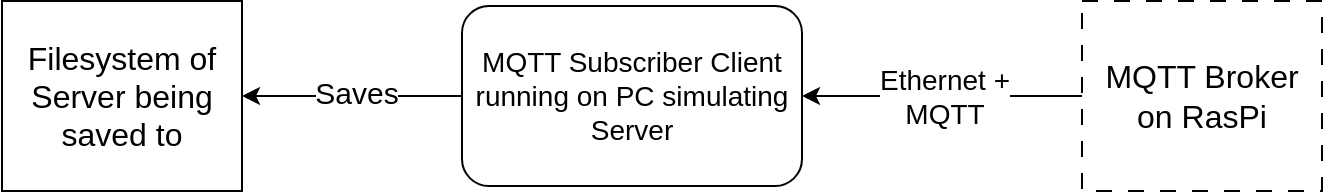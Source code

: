<mxfile version="23.1.5" type="device" pages="3">
  <diagram name="Page-1" id="ZuLdZFRSC25KPuWfdzRQ">
    <mxGraphModel dx="1050" dy="717" grid="1" gridSize="10" guides="1" tooltips="1" connect="1" arrows="1" fold="1" page="1" pageScale="1" pageWidth="850" pageHeight="1100" math="0" shadow="0">
      <root>
        <mxCell id="0" />
        <mxCell id="1" parent="0" />
        <mxCell id="Jv6W1fHznjeRRxmJ9ub2-4" style="edgeStyle=orthogonalEdgeStyle;rounded=0;orthogonalLoop=1;jettySize=auto;html=1;exitX=0;exitY=0.5;exitDx=0;exitDy=0;entryX=1;entryY=0.5;entryDx=0;entryDy=0;" edge="1" parent="1" source="Jv6W1fHznjeRRxmJ9ub2-2" target="Jv6W1fHznjeRRxmJ9ub2-5">
          <mxGeometry relative="1" as="geometry">
            <mxPoint x="200" y="415" as="targetPoint" />
          </mxGeometry>
        </mxCell>
        <mxCell id="Jv6W1fHznjeRRxmJ9ub2-10" value="&lt;font style=&quot;font-size: 15px;&quot;&gt;Saves&lt;/font&gt;" style="edgeLabel;html=1;align=center;verticalAlign=middle;resizable=0;points=[];" vertex="1" connectable="0" parent="Jv6W1fHznjeRRxmJ9ub2-4">
          <mxGeometry x="-0.033" y="-2" relative="1" as="geometry">
            <mxPoint as="offset" />
          </mxGeometry>
        </mxCell>
        <mxCell id="Jv6W1fHznjeRRxmJ9ub2-2" value="&lt;font style=&quot;font-size: 14px;&quot;&gt;MQTT Subscriber Client running on PC simulating Server&lt;/font&gt;" style="rounded=1;whiteSpace=wrap;html=1;" vertex="1" parent="1">
          <mxGeometry x="340" y="370" width="170" height="90" as="geometry" />
        </mxCell>
        <mxCell id="Jv6W1fHznjeRRxmJ9ub2-5" value="&lt;font style=&quot;font-size: 16px;&quot;&gt;Filesystem of Server being saved to&lt;/font&gt;" style="rounded=0;whiteSpace=wrap;html=1;" vertex="1" parent="1">
          <mxGeometry x="110" y="367.5" width="120" height="95" as="geometry" />
        </mxCell>
        <mxCell id="Jv6W1fHznjeRRxmJ9ub2-7" style="edgeStyle=orthogonalEdgeStyle;rounded=0;orthogonalLoop=1;jettySize=auto;html=1;exitX=0;exitY=0.5;exitDx=0;exitDy=0;entryX=1;entryY=0.5;entryDx=0;entryDy=0;" edge="1" parent="1" source="Jv6W1fHznjeRRxmJ9ub2-6" target="Jv6W1fHznjeRRxmJ9ub2-2">
          <mxGeometry relative="1" as="geometry" />
        </mxCell>
        <mxCell id="Jv6W1fHznjeRRxmJ9ub2-9" value="&lt;font style=&quot;font-size: 14px;&quot;&gt;Ethernet + &lt;br&gt;MQTT&lt;/font&gt;" style="edgeLabel;html=1;align=center;verticalAlign=middle;resizable=0;points=[];" vertex="1" connectable="0" parent="Jv6W1fHznjeRRxmJ9ub2-7">
          <mxGeometry x="-0.011" relative="1" as="geometry">
            <mxPoint as="offset" />
          </mxGeometry>
        </mxCell>
        <mxCell id="Jv6W1fHznjeRRxmJ9ub2-6" value="&lt;font style=&quot;font-size: 16px;&quot;&gt;MQTT Broker on RasPi&lt;/font&gt;" style="rounded=0;whiteSpace=wrap;html=1;dashed=1;dashPattern=8 8;" vertex="1" parent="1">
          <mxGeometry x="650" y="367.5" width="120" height="95" as="geometry" />
        </mxCell>
      </root>
    </mxGraphModel>
  </diagram>
  <diagram id="b9-VwAvBb4P2ocv7nU0R" name="Page-2">
    <mxGraphModel dx="1900" dy="717" grid="1" gridSize="10" guides="1" tooltips="1" connect="1" arrows="1" fold="1" page="1" pageScale="1" pageWidth="850" pageHeight="1100" math="0" shadow="0">
      <root>
        <mxCell id="0" />
        <mxCell id="1" parent="0" />
        <mxCell id="7VbUB4FoILP9NTpHfPWD-11" style="edgeStyle=orthogonalEdgeStyle;rounded=0;orthogonalLoop=1;jettySize=auto;html=1;exitX=1;exitY=0.5;exitDx=0;exitDy=0;" edge="1" parent="1" source="7VbUB4FoILP9NTpHfPWD-1" target="7VbUB4FoILP9NTpHfPWD-2">
          <mxGeometry relative="1" as="geometry" />
        </mxCell>
        <mxCell id="7VbUB4FoILP9NTpHfPWD-1" value="&lt;font style=&quot;font-size: 14px;&quot;&gt;MQTT Subscriber&lt;/font&gt;" style="rounded=1;whiteSpace=wrap;html=1;" vertex="1" parent="1">
          <mxGeometry x="-90" y="340" width="180" height="120" as="geometry" />
        </mxCell>
        <mxCell id="7VbUB4FoILP9NTpHfPWD-7" style="edgeStyle=orthogonalEdgeStyle;rounded=0;orthogonalLoop=1;jettySize=auto;html=1;exitX=1;exitY=0.5;exitDx=0;exitDy=0;entryX=0;entryY=0.5;entryDx=0;entryDy=0;" edge="1" parent="1" source="7VbUB4FoILP9NTpHfPWD-2" target="7VbUB4FoILP9NTpHfPWD-3">
          <mxGeometry relative="1" as="geometry">
            <Array as="points">
              <mxPoint x="540" y="400" />
              <mxPoint x="540" y="310" />
            </Array>
          </mxGeometry>
        </mxCell>
        <mxCell id="7VbUB4FoILP9NTpHfPWD-8" style="edgeStyle=orthogonalEdgeStyle;rounded=0;orthogonalLoop=1;jettySize=auto;html=1;exitX=1;exitY=0.5;exitDx=0;exitDy=0;entryX=0;entryY=0.5;entryDx=0;entryDy=0;" edge="1" parent="1" source="7VbUB4FoILP9NTpHfPWD-2" target="7VbUB4FoILP9NTpHfPWD-4">
          <mxGeometry relative="1" as="geometry" />
        </mxCell>
        <mxCell id="7VbUB4FoILP9NTpHfPWD-9" style="edgeStyle=orthogonalEdgeStyle;rounded=0;orthogonalLoop=1;jettySize=auto;html=1;exitX=1;exitY=0.5;exitDx=0;exitDy=0;entryX=0;entryY=0.5;entryDx=0;entryDy=0;" edge="1" parent="1" source="7VbUB4FoILP9NTpHfPWD-2" target="7VbUB4FoILP9NTpHfPWD-5">
          <mxGeometry relative="1" as="geometry">
            <Array as="points">
              <mxPoint x="540" y="400" />
              <mxPoint x="540" y="510" />
            </Array>
          </mxGeometry>
        </mxCell>
        <mxCell id="7VbUB4FoILP9NTpHfPWD-10" value="&lt;font style=&quot;font-size: 16px;&quot;&gt;Select via Username&lt;br&gt;in MQTT message&lt;br&gt;&lt;/font&gt;" style="edgeLabel;html=1;align=center;verticalAlign=middle;resizable=0;points=[];" vertex="1" connectable="0" parent="7VbUB4FoILP9NTpHfPWD-9">
          <mxGeometry x="-0.54" relative="1" as="geometry">
            <mxPoint as="offset" />
          </mxGeometry>
        </mxCell>
        <mxCell id="7VbUB4FoILP9NTpHfPWD-21" style="edgeStyle=orthogonalEdgeStyle;rounded=0;orthogonalLoop=1;jettySize=auto;html=1;exitX=0.5;exitY=1;exitDx=0;exitDy=0;entryX=0;entryY=0.5;entryDx=0;entryDy=0;" edge="1" parent="1" source="7VbUB4FoILP9NTpHfPWD-2" target="7VbUB4FoILP9NTpHfPWD-17">
          <mxGeometry relative="1" as="geometry" />
        </mxCell>
        <mxCell id="7VbUB4FoILP9NTpHfPWD-22" value="&lt;span style=&quot;font-size: 15px;&quot;&gt;Save to User Data if topicname&lt;br&gt;is AddUser&lt;br&gt;&lt;/span&gt;" style="edgeLabel;html=1;align=center;verticalAlign=middle;resizable=0;points=[];" vertex="1" connectable="0" parent="7VbUB4FoILP9NTpHfPWD-21">
          <mxGeometry x="-0.57" y="-2" relative="1" as="geometry">
            <mxPoint as="offset" />
          </mxGeometry>
        </mxCell>
        <mxCell id="7VbUB4FoILP9NTpHfPWD-2" value="&lt;font style=&quot;font-size: 14px;&quot;&gt;files_to_serve&lt;/font&gt;" style="rounded=1;whiteSpace=wrap;html=1;" vertex="1" parent="1">
          <mxGeometry x="200" y="370" width="120" height="60" as="geometry" />
        </mxCell>
        <mxCell id="7VbUB4FoILP9NTpHfPWD-14" style="edgeStyle=orthogonalEdgeStyle;rounded=0;orthogonalLoop=1;jettySize=auto;html=1;exitX=1;exitY=0.5;exitDx=0;exitDy=0;entryX=0;entryY=0.5;entryDx=0;entryDy=0;" edge="1" parent="1" source="7VbUB4FoILP9NTpHfPWD-3" target="7VbUB4FoILP9NTpHfPWD-13">
          <mxGeometry relative="1" as="geometry">
            <Array as="points">
              <mxPoint x="850" y="310" />
              <mxPoint x="850" y="340" />
            </Array>
          </mxGeometry>
        </mxCell>
        <mxCell id="7VbUB4FoILP9NTpHfPWD-15" style="edgeStyle=orthogonalEdgeStyle;rounded=0;orthogonalLoop=1;jettySize=auto;html=1;exitX=1;exitY=0.5;exitDx=0;exitDy=0;entryX=0;entryY=0.5;entryDx=0;entryDy=0;" edge="1" parent="1" source="7VbUB4FoILP9NTpHfPWD-3" target="7VbUB4FoILP9NTpHfPWD-12">
          <mxGeometry relative="1" as="geometry">
            <Array as="points">
              <mxPoint x="850" y="310" />
              <mxPoint x="850" y="250" />
            </Array>
          </mxGeometry>
        </mxCell>
        <mxCell id="7VbUB4FoILP9NTpHfPWD-16" value="&lt;font style=&quot;font-size: 14px;&quot;&gt;Select Via&lt;br&gt;Topic Name&lt;/font&gt;" style="edgeLabel;html=1;align=center;verticalAlign=middle;resizable=0;points=[];" vertex="1" connectable="0" parent="7VbUB4FoILP9NTpHfPWD-15">
          <mxGeometry x="-0.542" y="-1" relative="1" as="geometry">
            <mxPoint as="offset" />
          </mxGeometry>
        </mxCell>
        <mxCell id="7VbUB4FoILP9NTpHfPWD-3" value="&lt;font style=&quot;font-size: 14px;&quot;&gt;Alice&lt;/font&gt;" style="rounded=1;whiteSpace=wrap;html=1;" vertex="1" parent="1">
          <mxGeometry x="620" y="280" width="120" height="60" as="geometry" />
        </mxCell>
        <mxCell id="7VbUB4FoILP9NTpHfPWD-4" value="&lt;font style=&quot;font-size: 14px;&quot;&gt;Bob&lt;/font&gt;" style="rounded=1;whiteSpace=wrap;html=1;" vertex="1" parent="1">
          <mxGeometry x="620" y="370" width="120" height="60" as="geometry" />
        </mxCell>
        <mxCell id="7VbUB4FoILP9NTpHfPWD-5" value="&lt;font style=&quot;font-size: 14px;&quot;&gt;.....&lt;/font&gt;" style="rounded=1;whiteSpace=wrap;html=1;" vertex="1" parent="1">
          <mxGeometry x="620" y="480" width="120" height="60" as="geometry" />
        </mxCell>
        <mxCell id="7VbUB4FoILP9NTpHfPWD-12" value="&lt;font style=&quot;font-size: 14px;&quot;&gt;events&lt;/font&gt;" style="rounded=1;whiteSpace=wrap;html=1;" vertex="1" parent="1">
          <mxGeometry x="880" y="220" width="120" height="60" as="geometry" />
        </mxCell>
        <mxCell id="7VbUB4FoILP9NTpHfPWD-13" value="&lt;font style=&quot;font-size: 14px;&quot;&gt;images&lt;/font&gt;" style="rounded=1;whiteSpace=wrap;html=1;" vertex="1" parent="1">
          <mxGeometry x="880" y="310" width="120" height="60" as="geometry" />
        </mxCell>
        <mxCell id="7VbUB4FoILP9NTpHfPWD-20" style="edgeStyle=orthogonalEdgeStyle;rounded=0;orthogonalLoop=1;jettySize=auto;html=1;exitX=1;exitY=0.5;exitDx=0;exitDy=0;entryX=0;entryY=0.5;entryDx=0;entryDy=0;" edge="1" parent="1" source="7VbUB4FoILP9NTpHfPWD-17" target="7VbUB4FoILP9NTpHfPWD-18">
          <mxGeometry relative="1" as="geometry" />
        </mxCell>
        <mxCell id="7VbUB4FoILP9NTpHfPWD-17" value="User Data" style="rounded=1;whiteSpace=wrap;html=1;" vertex="1" parent="1">
          <mxGeometry x="620" y="650" width="120" height="60" as="geometry" />
        </mxCell>
        <mxCell id="7VbUB4FoILP9NTpHfPWD-18" value="Usernames w/ hashed passwords" style="rounded=1;whiteSpace=wrap;html=1;" vertex="1" parent="1">
          <mxGeometry x="800" y="650" width="120" height="60" as="geometry" />
        </mxCell>
      </root>
    </mxGraphModel>
  </diagram>
  <diagram id="xCtIofutZfcveGHgNQDk" name="Codeflow">
    <mxGraphModel dx="1050" dy="717" grid="1" gridSize="10" guides="1" tooltips="1" connect="1" arrows="1" fold="1" page="1" pageScale="1" pageWidth="850" pageHeight="1100" math="0" shadow="0">
      <root>
        <mxCell id="0" />
        <mxCell id="1" parent="0" />
      </root>
    </mxGraphModel>
  </diagram>
</mxfile>

